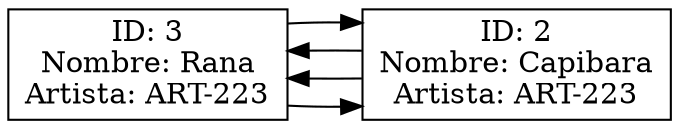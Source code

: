 digraph G {
    rankdir=LR;
    node[shape=record];
    nodo0[label="ID: 3\nNombre: Rana\nArtista: ART-223"];
    nodo0 -> nodo1;
    nodo1 -> nodo0;
    nodo1[label="ID: 2\nNombre: Capibara\nArtista: ART-223"];
    nodo1 -> nodo0;
    nodo0 -> nodo1;
}